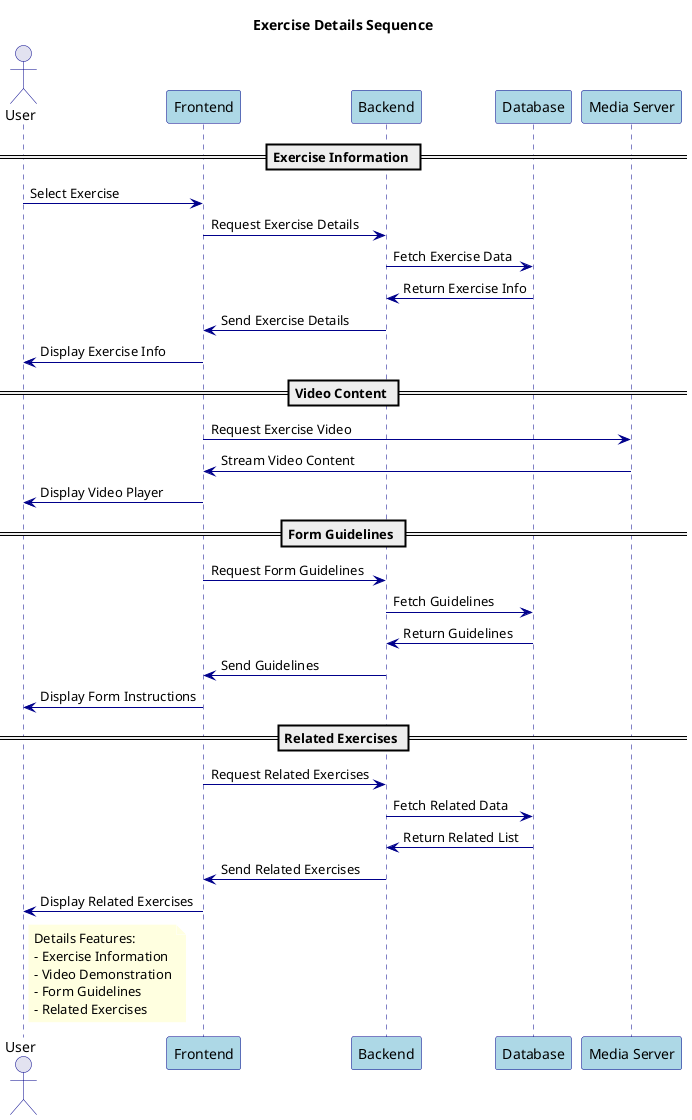 @startuml ExerciseDetails

' Styling
skinparam backgroundColor white
skinparam sequence {
    ArrowColor DarkBlue
    ActorBorderColor DarkBlue
    LifeLineBorderColor DarkBlue
    ParticipantBorderColor DarkBlue
    ParticipantBackgroundColor LightBlue
}
skinparam note {
    BackgroundColor LightYellow
    BorderColor DarkYellow
    FontColor Black
}

title Exercise Details Sequence

actor User
participant "Frontend" as FE
participant "Backend" as BE
participant "Database" as DB
participant "Media Server" as MS

== Exercise Information ==

User -> FE: Select Exercise
FE -> BE: Request Exercise Details
BE -> DB: Fetch Exercise Data
DB -> BE: Return Exercise Info
BE -> FE: Send Exercise Details
FE -> User: Display Exercise Info

== Video Content ==

FE -> MS: Request Exercise Video
MS -> FE: Stream Video Content
FE -> User: Display Video Player

== Form Guidelines ==

FE -> BE: Request Form Guidelines
BE -> DB: Fetch Guidelines
DB -> BE: Return Guidelines
BE -> FE: Send Guidelines
FE -> User: Display Form Instructions

== Related Exercises ==

FE -> BE: Request Related Exercises
BE -> DB: Fetch Related Data
DB -> BE: Return Related List
BE -> FE: Send Related Exercises
FE -> User: Display Related Exercises

note right of User
  Details Features:
  - Exercise Information
  - Video Demonstration
  - Form Guidelines
  - Related Exercises
end note

@enduml 